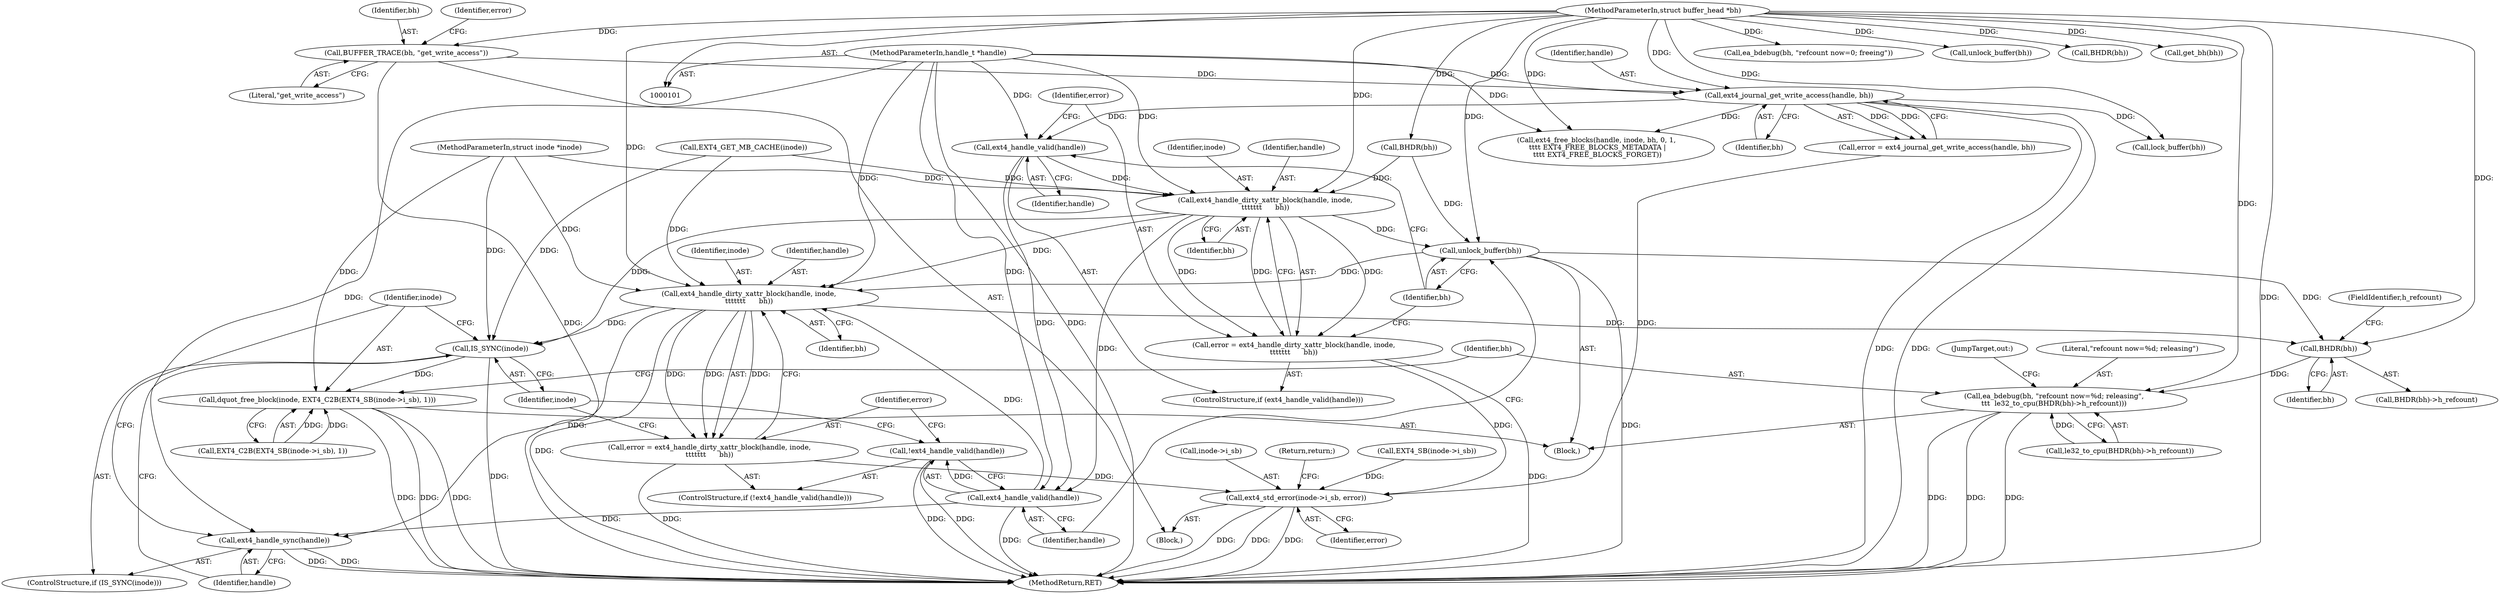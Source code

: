 digraph "0_linux_82939d7999dfc1f1998c4b1c12e2f19edbdff272_9@pointer" {
"1000186" [label="(Call,ext4_handle_valid(handle))"];
"1000134" [label="(Call,ext4_journal_get_write_access(handle, bh))"];
"1000102" [label="(MethodParameterIn,handle_t *handle)"];
"1000129" [label="(Call,BUFFER_TRACE(bh, \"get_write_access\"))"];
"1000104" [label="(MethodParameterIn,struct buffer_head *bh)"];
"1000190" [label="(Call,ext4_handle_dirty_xattr_block(handle, inode,\n\t\t\t\t\t\t\t      bh))"];
"1000188" [label="(Call,error = ext4_handle_dirty_xattr_block(handle, inode,\n\t\t\t\t\t\t\t      bh))"];
"1000228" [label="(Call,ext4_std_error(inode->i_sb, error))"];
"1000194" [label="(Call,unlock_buffer(bh))"];
"1000202" [label="(Call,ext4_handle_dirty_xattr_block(handle, inode,\n\t\t\t\t\t\t\t      bh))"];
"1000200" [label="(Call,error = ext4_handle_dirty_xattr_block(handle, inode,\n\t\t\t\t\t\t\t      bh))"];
"1000207" [label="(Call,IS_SYNC(inode))"];
"1000211" [label="(Call,dquot_free_block(inode, EXT4_C2B(EXT4_SB(inode->i_sb), 1)))"];
"1000209" [label="(Call,ext4_handle_sync(handle))"];
"1000224" [label="(Call,BHDR(bh))"];
"1000219" [label="(Call,ea_bdebug(bh, \"refcount now=%d; releasing\",\n\t\t\t  le32_to_cpu(BHDR(bh)->h_refcount)))"];
"1000198" [label="(Call,ext4_handle_valid(handle))"];
"1000197" [label="(Call,!ext4_handle_valid(handle))"];
"1000197" [label="(Call,!ext4_handle_valid(handle))"];
"1000188" [label="(Call,error = ext4_handle_dirty_xattr_block(handle, inode,\n\t\t\t\t\t\t\t      bh))"];
"1000198" [label="(Call,ext4_handle_valid(handle))"];
"1000196" [label="(ControlStructure,if (!ext4_handle_valid(handle)))"];
"1000224" [label="(Call,BHDR(bh))"];
"1000220" [label="(Identifier,bh)"];
"1000221" [label="(Literal,\"refcount now=%d; releasing\")"];
"1000151" [label="(Call,ea_bdebug(bh, \"refcount now=0; freeing\"))"];
"1000186" [label="(Call,ext4_handle_valid(handle))"];
"1000191" [label="(Identifier,handle)"];
"1000232" [label="(Identifier,error)"];
"1000130" [label="(Identifier,bh)"];
"1000194" [label="(Call,unlock_buffer(bh))"];
"1000212" [label="(Identifier,inode)"];
"1000223" [label="(Call,BHDR(bh)->h_refcount)"];
"1000222" [label="(Call,le32_to_cpu(BHDR(bh)->h_refcount))"];
"1000205" [label="(Identifier,bh)"];
"1000206" [label="(ControlStructure,if (IS_SYNC(inode)))"];
"1000104" [label="(MethodParameterIn,struct buffer_head *bh)"];
"1000117" [label="(Call,EXT4_GET_MB_CACHE(inode))"];
"1000204" [label="(Identifier,inode)"];
"1000213" [label="(Call,EXT4_C2B(EXT4_SB(inode->i_sb), 1))"];
"1000140" [label="(Call,lock_buffer(bh))"];
"1000210" [label="(Identifier,handle)"];
"1000225" [label="(Identifier,bh)"];
"1000189" [label="(Identifier,error)"];
"1000190" [label="(Call,ext4_handle_dirty_xattr_block(handle, inode,\n\t\t\t\t\t\t\t      bh))"];
"1000219" [label="(Call,ea_bdebug(bh, \"refcount now=%d; releasing\",\n\t\t\t  le32_to_cpu(BHDR(bh)->h_refcount)))"];
"1000136" [label="(Identifier,bh)"];
"1000135" [label="(Identifier,handle)"];
"1000160" [label="(Call,unlock_buffer(bh))"];
"1000214" [label="(Call,EXT4_SB(inode->i_sb))"];
"1000203" [label="(Identifier,handle)"];
"1000200" [label="(Call,error = ext4_handle_dirty_xattr_block(handle, inode,\n\t\t\t\t\t\t\t      bh))"];
"1000211" [label="(Call,dquot_free_block(inode, EXT4_C2B(EXT4_SB(inode->i_sb), 1)))"];
"1000129" [label="(Call,BUFFER_TRACE(bh, \"get_write_access\"))"];
"1000133" [label="(Identifier,error)"];
"1000229" [label="(Call,inode->i_sb)"];
"1000131" [label="(Literal,\"get_write_access\")"];
"1000207" [label="(Call,IS_SYNC(inode))"];
"1000187" [label="(Identifier,handle)"];
"1000162" [label="(Call,ext4_free_blocks(handle, inode, bh, 0, 1,\n \t\t\t\t EXT4_FREE_BLOCKS_METADATA |\n \t\t\t\t EXT4_FREE_BLOCKS_FORGET))"];
"1000103" [label="(MethodParameterIn,struct inode *inode)"];
"1000102" [label="(MethodParameterIn,handle_t *handle)"];
"1000228" [label="(Call,ext4_std_error(inode->i_sb, error))"];
"1000202" [label="(Call,ext4_handle_dirty_xattr_block(handle, inode,\n\t\t\t\t\t\t\t      bh))"];
"1000233" [label="(Return,return;)"];
"1000195" [label="(Identifier,bh)"];
"1000201" [label="(Identifier,error)"];
"1000226" [label="(FieldIdentifier,h_refcount)"];
"1000176" [label="(Call,BHDR(bh))"];
"1000134" [label="(Call,ext4_journal_get_write_access(handle, bh))"];
"1000192" [label="(Identifier,inode)"];
"1000132" [label="(Call,error = ext4_journal_get_write_access(handle, bh))"];
"1000145" [label="(Call,BHDR(bh))"];
"1000234" [label="(MethodReturn,RET)"];
"1000209" [label="(Call,ext4_handle_sync(handle))"];
"1000105" [label="(Block,)"];
"1000158" [label="(Call,get_bh(bh))"];
"1000185" [label="(ControlStructure,if (ext4_handle_valid(handle)))"];
"1000172" [label="(Block,)"];
"1000193" [label="(Identifier,bh)"];
"1000199" [label="(Identifier,handle)"];
"1000208" [label="(Identifier,inode)"];
"1000227" [label="(JumpTarget,out:)"];
"1000186" -> "1000185"  [label="AST: "];
"1000186" -> "1000187"  [label="CFG: "];
"1000187" -> "1000186"  [label="AST: "];
"1000189" -> "1000186"  [label="CFG: "];
"1000195" -> "1000186"  [label="CFG: "];
"1000134" -> "1000186"  [label="DDG: "];
"1000102" -> "1000186"  [label="DDG: "];
"1000186" -> "1000190"  [label="DDG: "];
"1000186" -> "1000198"  [label="DDG: "];
"1000134" -> "1000132"  [label="AST: "];
"1000134" -> "1000136"  [label="CFG: "];
"1000135" -> "1000134"  [label="AST: "];
"1000136" -> "1000134"  [label="AST: "];
"1000132" -> "1000134"  [label="CFG: "];
"1000134" -> "1000234"  [label="DDG: "];
"1000134" -> "1000234"  [label="DDG: "];
"1000134" -> "1000132"  [label="DDG: "];
"1000134" -> "1000132"  [label="DDG: "];
"1000102" -> "1000134"  [label="DDG: "];
"1000129" -> "1000134"  [label="DDG: "];
"1000104" -> "1000134"  [label="DDG: "];
"1000134" -> "1000140"  [label="DDG: "];
"1000134" -> "1000162"  [label="DDG: "];
"1000102" -> "1000101"  [label="AST: "];
"1000102" -> "1000234"  [label="DDG: "];
"1000102" -> "1000162"  [label="DDG: "];
"1000102" -> "1000190"  [label="DDG: "];
"1000102" -> "1000198"  [label="DDG: "];
"1000102" -> "1000202"  [label="DDG: "];
"1000102" -> "1000209"  [label="DDG: "];
"1000129" -> "1000105"  [label="AST: "];
"1000129" -> "1000131"  [label="CFG: "];
"1000130" -> "1000129"  [label="AST: "];
"1000131" -> "1000129"  [label="AST: "];
"1000133" -> "1000129"  [label="CFG: "];
"1000129" -> "1000234"  [label="DDG: "];
"1000104" -> "1000129"  [label="DDG: "];
"1000104" -> "1000101"  [label="AST: "];
"1000104" -> "1000234"  [label="DDG: "];
"1000104" -> "1000140"  [label="DDG: "];
"1000104" -> "1000145"  [label="DDG: "];
"1000104" -> "1000151"  [label="DDG: "];
"1000104" -> "1000158"  [label="DDG: "];
"1000104" -> "1000160"  [label="DDG: "];
"1000104" -> "1000162"  [label="DDG: "];
"1000104" -> "1000176"  [label="DDG: "];
"1000104" -> "1000190"  [label="DDG: "];
"1000104" -> "1000194"  [label="DDG: "];
"1000104" -> "1000202"  [label="DDG: "];
"1000104" -> "1000219"  [label="DDG: "];
"1000104" -> "1000224"  [label="DDG: "];
"1000190" -> "1000188"  [label="AST: "];
"1000190" -> "1000193"  [label="CFG: "];
"1000191" -> "1000190"  [label="AST: "];
"1000192" -> "1000190"  [label="AST: "];
"1000193" -> "1000190"  [label="AST: "];
"1000188" -> "1000190"  [label="CFG: "];
"1000190" -> "1000188"  [label="DDG: "];
"1000190" -> "1000188"  [label="DDG: "];
"1000190" -> "1000188"  [label="DDG: "];
"1000117" -> "1000190"  [label="DDG: "];
"1000103" -> "1000190"  [label="DDG: "];
"1000176" -> "1000190"  [label="DDG: "];
"1000190" -> "1000194"  [label="DDG: "];
"1000190" -> "1000198"  [label="DDG: "];
"1000190" -> "1000202"  [label="DDG: "];
"1000190" -> "1000207"  [label="DDG: "];
"1000188" -> "1000185"  [label="AST: "];
"1000189" -> "1000188"  [label="AST: "];
"1000195" -> "1000188"  [label="CFG: "];
"1000188" -> "1000234"  [label="DDG: "];
"1000188" -> "1000228"  [label="DDG: "];
"1000228" -> "1000105"  [label="AST: "];
"1000228" -> "1000232"  [label="CFG: "];
"1000229" -> "1000228"  [label="AST: "];
"1000232" -> "1000228"  [label="AST: "];
"1000233" -> "1000228"  [label="CFG: "];
"1000228" -> "1000234"  [label="DDG: "];
"1000228" -> "1000234"  [label="DDG: "];
"1000228" -> "1000234"  [label="DDG: "];
"1000214" -> "1000228"  [label="DDG: "];
"1000200" -> "1000228"  [label="DDG: "];
"1000132" -> "1000228"  [label="DDG: "];
"1000194" -> "1000172"  [label="AST: "];
"1000194" -> "1000195"  [label="CFG: "];
"1000195" -> "1000194"  [label="AST: "];
"1000199" -> "1000194"  [label="CFG: "];
"1000194" -> "1000234"  [label="DDG: "];
"1000176" -> "1000194"  [label="DDG: "];
"1000194" -> "1000202"  [label="DDG: "];
"1000194" -> "1000224"  [label="DDG: "];
"1000202" -> "1000200"  [label="AST: "];
"1000202" -> "1000205"  [label="CFG: "];
"1000203" -> "1000202"  [label="AST: "];
"1000204" -> "1000202"  [label="AST: "];
"1000205" -> "1000202"  [label="AST: "];
"1000200" -> "1000202"  [label="CFG: "];
"1000202" -> "1000234"  [label="DDG: "];
"1000202" -> "1000200"  [label="DDG: "];
"1000202" -> "1000200"  [label="DDG: "];
"1000202" -> "1000200"  [label="DDG: "];
"1000198" -> "1000202"  [label="DDG: "];
"1000117" -> "1000202"  [label="DDG: "];
"1000103" -> "1000202"  [label="DDG: "];
"1000202" -> "1000207"  [label="DDG: "];
"1000202" -> "1000209"  [label="DDG: "];
"1000202" -> "1000224"  [label="DDG: "];
"1000200" -> "1000196"  [label="AST: "];
"1000201" -> "1000200"  [label="AST: "];
"1000208" -> "1000200"  [label="CFG: "];
"1000200" -> "1000234"  [label="DDG: "];
"1000207" -> "1000206"  [label="AST: "];
"1000207" -> "1000208"  [label="CFG: "];
"1000208" -> "1000207"  [label="AST: "];
"1000210" -> "1000207"  [label="CFG: "];
"1000212" -> "1000207"  [label="CFG: "];
"1000207" -> "1000234"  [label="DDG: "];
"1000117" -> "1000207"  [label="DDG: "];
"1000103" -> "1000207"  [label="DDG: "];
"1000207" -> "1000211"  [label="DDG: "];
"1000211" -> "1000172"  [label="AST: "];
"1000211" -> "1000213"  [label="CFG: "];
"1000212" -> "1000211"  [label="AST: "];
"1000213" -> "1000211"  [label="AST: "];
"1000220" -> "1000211"  [label="CFG: "];
"1000211" -> "1000234"  [label="DDG: "];
"1000211" -> "1000234"  [label="DDG: "];
"1000211" -> "1000234"  [label="DDG: "];
"1000103" -> "1000211"  [label="DDG: "];
"1000213" -> "1000211"  [label="DDG: "];
"1000213" -> "1000211"  [label="DDG: "];
"1000209" -> "1000206"  [label="AST: "];
"1000209" -> "1000210"  [label="CFG: "];
"1000210" -> "1000209"  [label="AST: "];
"1000212" -> "1000209"  [label="CFG: "];
"1000209" -> "1000234"  [label="DDG: "];
"1000209" -> "1000234"  [label="DDG: "];
"1000198" -> "1000209"  [label="DDG: "];
"1000224" -> "1000223"  [label="AST: "];
"1000224" -> "1000225"  [label="CFG: "];
"1000225" -> "1000224"  [label="AST: "];
"1000226" -> "1000224"  [label="CFG: "];
"1000224" -> "1000219"  [label="DDG: "];
"1000219" -> "1000172"  [label="AST: "];
"1000219" -> "1000222"  [label="CFG: "];
"1000220" -> "1000219"  [label="AST: "];
"1000221" -> "1000219"  [label="AST: "];
"1000222" -> "1000219"  [label="AST: "];
"1000227" -> "1000219"  [label="CFG: "];
"1000219" -> "1000234"  [label="DDG: "];
"1000219" -> "1000234"  [label="DDG: "];
"1000219" -> "1000234"  [label="DDG: "];
"1000222" -> "1000219"  [label="DDG: "];
"1000198" -> "1000197"  [label="AST: "];
"1000198" -> "1000199"  [label="CFG: "];
"1000199" -> "1000198"  [label="AST: "];
"1000197" -> "1000198"  [label="CFG: "];
"1000198" -> "1000234"  [label="DDG: "];
"1000198" -> "1000197"  [label="DDG: "];
"1000197" -> "1000196"  [label="AST: "];
"1000201" -> "1000197"  [label="CFG: "];
"1000208" -> "1000197"  [label="CFG: "];
"1000197" -> "1000234"  [label="DDG: "];
"1000197" -> "1000234"  [label="DDG: "];
}
